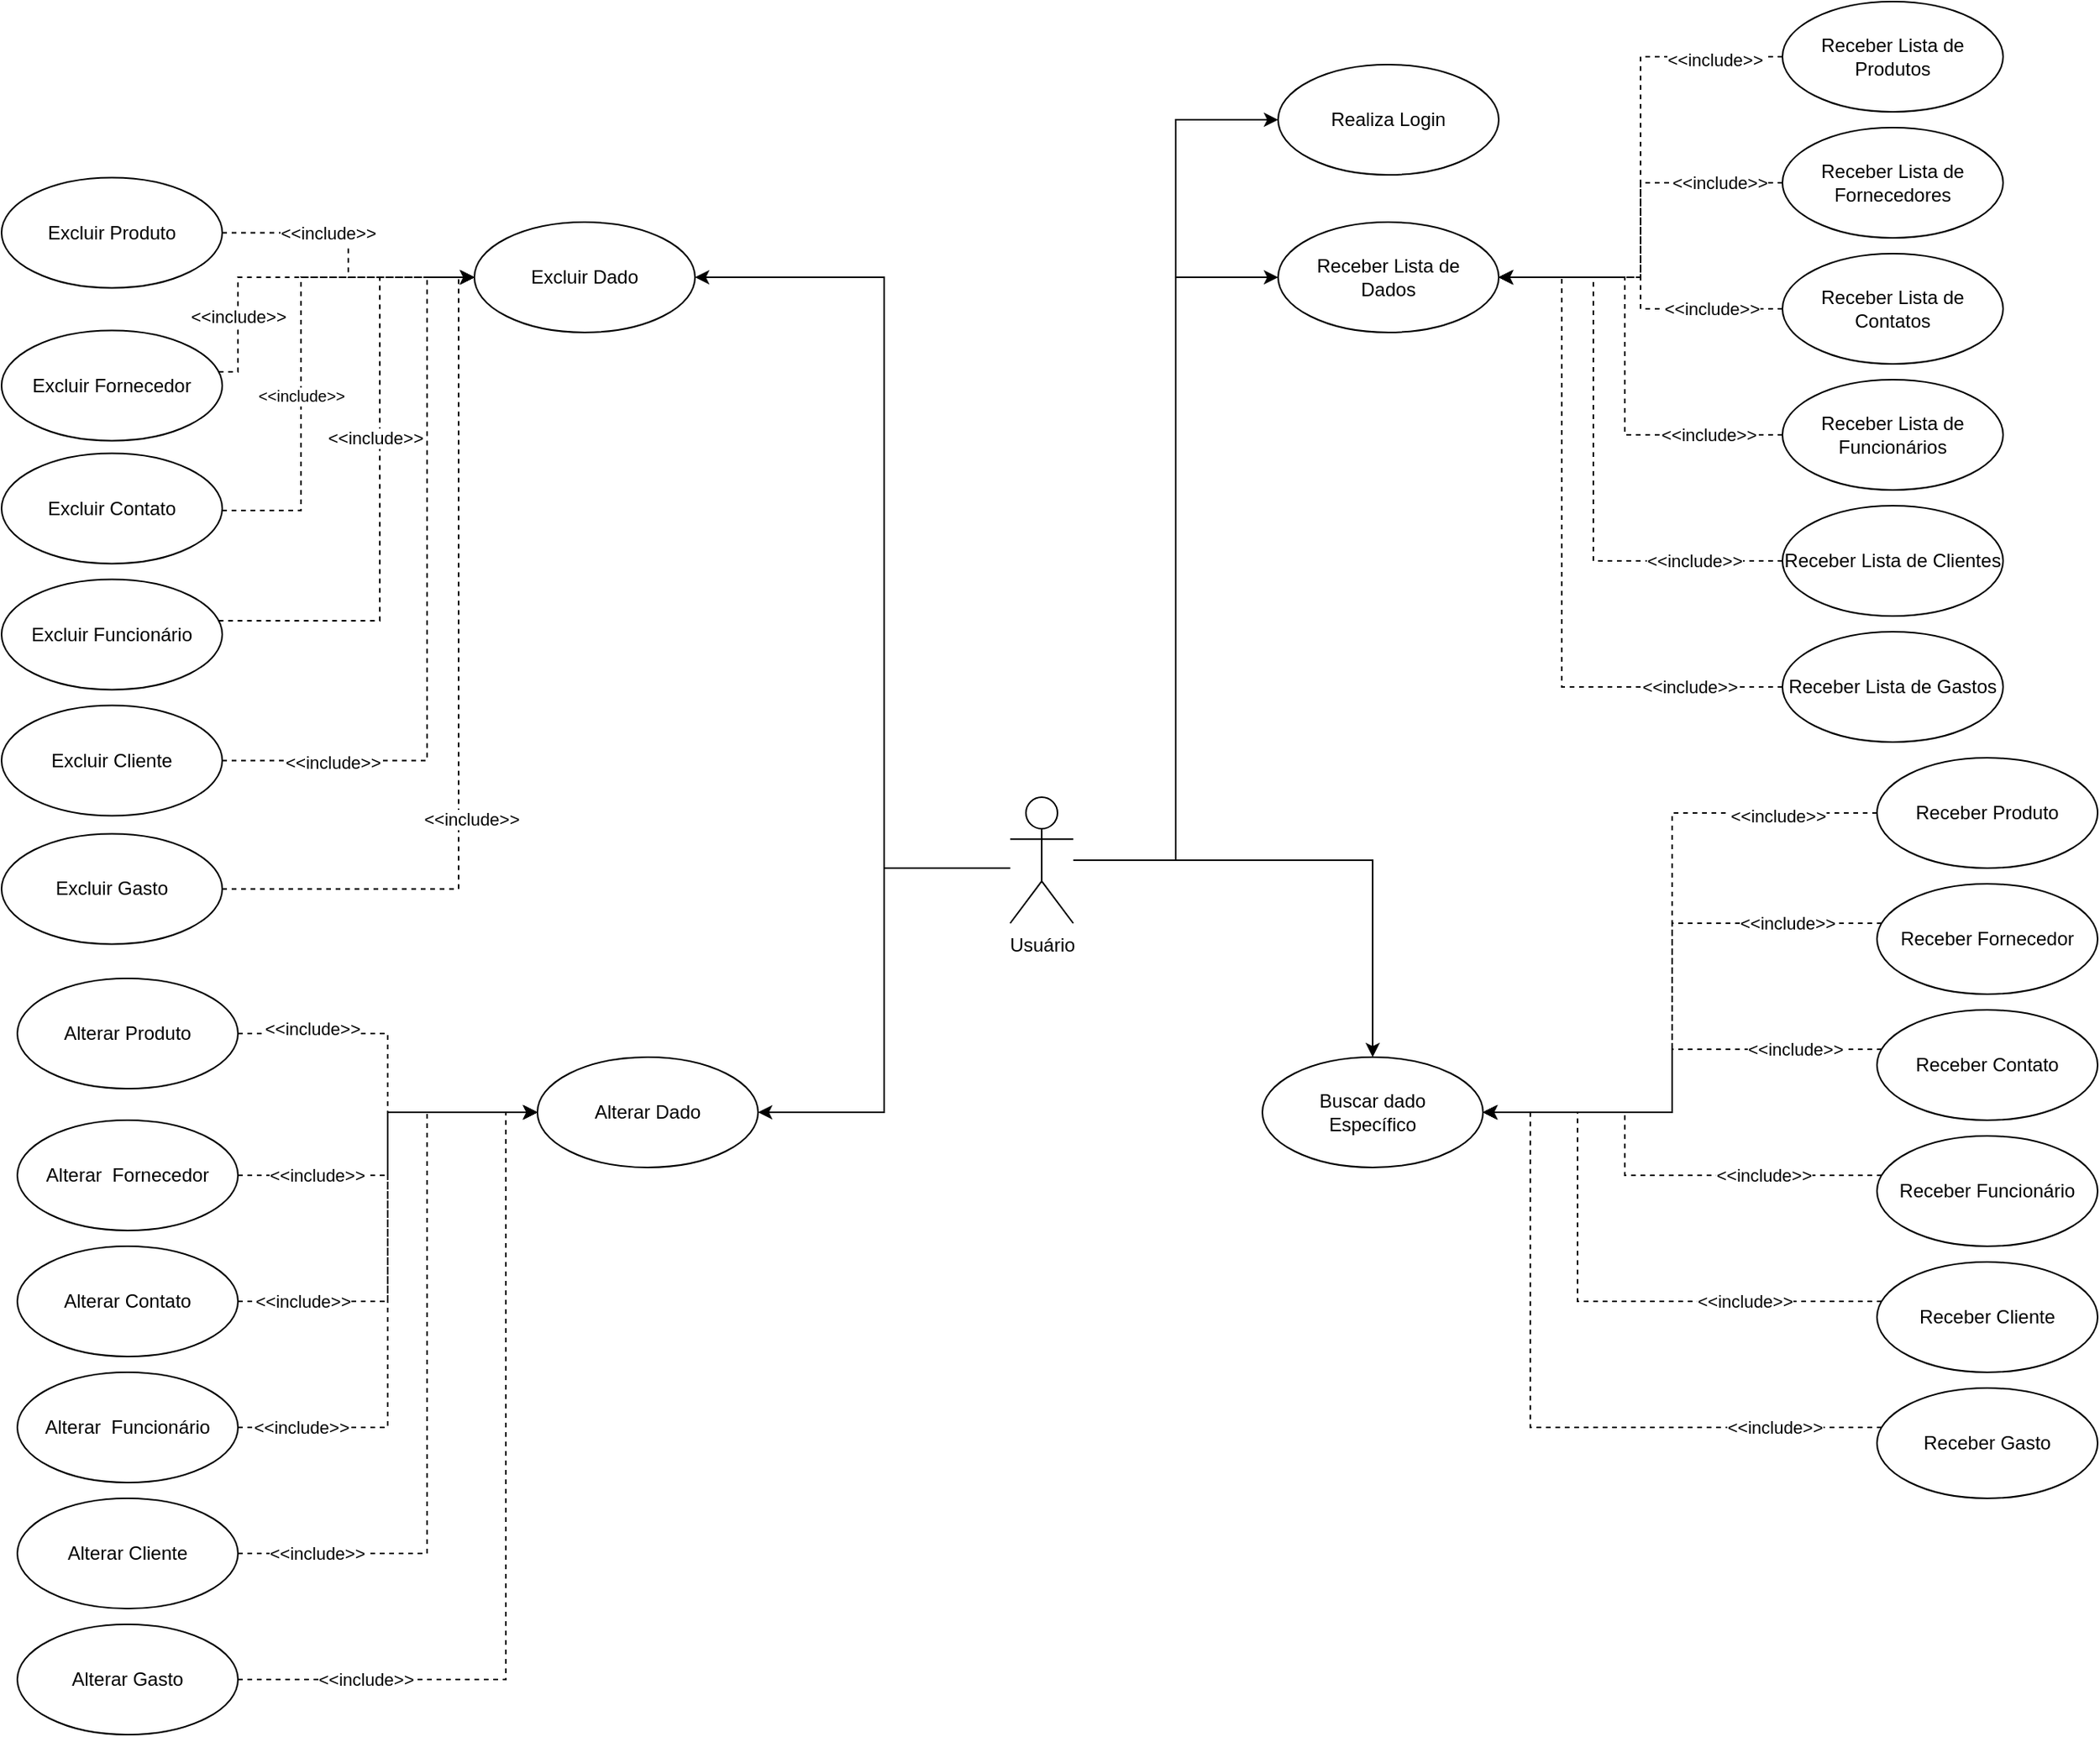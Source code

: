 <mxfile version="13.1.2" type="google"><diagram id="kxzcVy1PLUw6HsntJAQJ" name="Page-1"><mxGraphModel dx="3307" dy="1286" grid="1" gridSize="10" guides="1" tooltips="1" connect="1" arrows="1" fold="1" page="1" pageScale="1" pageWidth="827" pageHeight="1169" math="0" shadow="0"><root><mxCell id="0"/><mxCell id="1" parent="0"/><mxCell id="AAzj3lrhPGcDooDczWdN-31" style="edgeStyle=orthogonalEdgeStyle;rounded=0;orthogonalLoop=1;jettySize=auto;html=1;entryX=0;entryY=0.5;entryDx=0;entryDy=0;" edge="1" parent="1" source="AAzj3lrhPGcDooDczWdN-11" target="AAzj3lrhPGcDooDczWdN-20"><mxGeometry relative="1" as="geometry"/></mxCell><mxCell id="AAzj3lrhPGcDooDczWdN-33" style="edgeStyle=orthogonalEdgeStyle;rounded=0;orthogonalLoop=1;jettySize=auto;html=1;entryX=0;entryY=0.5;entryDx=0;entryDy=0;" edge="1" parent="1" source="AAzj3lrhPGcDooDczWdN-11" target="AAzj3lrhPGcDooDczWdN-27"><mxGeometry relative="1" as="geometry"/></mxCell><mxCell id="AAzj3lrhPGcDooDczWdN-35" style="edgeStyle=orthogonalEdgeStyle;rounded=0;orthogonalLoop=1;jettySize=auto;html=1;" edge="1" parent="1" source="AAzj3lrhPGcDooDczWdN-11" target="AAzj3lrhPGcDooDczWdN-28"><mxGeometry relative="1" as="geometry"><Array as="points"><mxPoint x="130" y="565"/><mxPoint x="130" y="565"/></Array></mxGeometry></mxCell><mxCell id="AAzj3lrhPGcDooDczWdN-37" style="edgeStyle=orthogonalEdgeStyle;rounded=0;orthogonalLoop=1;jettySize=auto;html=1;entryX=1;entryY=0.5;entryDx=0;entryDy=0;" edge="1" parent="1" source="AAzj3lrhPGcDooDczWdN-11" target="AAzj3lrhPGcDooDczWdN-30"><mxGeometry relative="1" as="geometry"><Array as="points"><mxPoint x="-100" y="570"/><mxPoint x="-100" y="725"/></Array></mxGeometry></mxCell><mxCell id="AAzj3lrhPGcDooDczWdN-133" style="edgeStyle=orthogonalEdgeStyle;rounded=0;orthogonalLoop=1;jettySize=auto;html=1;entryX=1;entryY=0.5;entryDx=0;entryDy=0;" edge="1" parent="1" source="AAzj3lrhPGcDooDczWdN-11" target="AAzj3lrhPGcDooDczWdN-29"><mxGeometry relative="1" as="geometry"><Array as="points"><mxPoint x="-100" y="570"/><mxPoint x="-100" y="195"/></Array></mxGeometry></mxCell><mxCell id="AAzj3lrhPGcDooDczWdN-11" value="Usuário" style="shape=umlActor;verticalLabelPosition=bottom;labelBackgroundColor=#ffffff;verticalAlign=top;html=1;" vertex="1" parent="1"><mxGeometry x="-20" y="525" width="40" height="80" as="geometry"/></mxCell><mxCell id="AAzj3lrhPGcDooDczWdN-20" value="Realiza Login" style="ellipse;whiteSpace=wrap;html=1;" vertex="1" parent="1"><mxGeometry x="150" y="60" width="140" height="70" as="geometry"/></mxCell><mxCell id="AAzj3lrhPGcDooDczWdN-27" value="Receber Lista de &lt;br&gt;Dados" style="ellipse;whiteSpace=wrap;html=1;" vertex="1" parent="1"><mxGeometry x="150" y="160" width="140" height="70" as="geometry"/></mxCell><mxCell id="AAzj3lrhPGcDooDczWdN-28" value="Buscar dado&lt;br&gt;Específico" style="ellipse;whiteSpace=wrap;html=1;" vertex="1" parent="1"><mxGeometry x="140" y="690" width="140" height="70" as="geometry"/></mxCell><mxCell id="AAzj3lrhPGcDooDczWdN-29" value="Excluir Dado" style="ellipse;whiteSpace=wrap;html=1;" vertex="1" parent="1"><mxGeometry x="-360" y="160" width="140" height="70" as="geometry"/></mxCell><mxCell id="AAzj3lrhPGcDooDczWdN-30" value="Alterar Dado" style="ellipse;whiteSpace=wrap;html=1;" vertex="1" parent="1"><mxGeometry x="-320" y="690" width="140" height="70" as="geometry"/></mxCell><mxCell id="AAzj3lrhPGcDooDczWdN-48" style="edgeStyle=orthogonalEdgeStyle;rounded=0;orthogonalLoop=1;jettySize=auto;html=1;entryX=1;entryY=0.5;entryDx=0;entryDy=0;dashed=1;" edge="1" parent="1" source="AAzj3lrhPGcDooDczWdN-38" target="AAzj3lrhPGcDooDczWdN-27"><mxGeometry relative="1" as="geometry"/></mxCell><mxCell id="AAzj3lrhPGcDooDczWdN-38" value="Receber Lista de Produtos" style="ellipse;whiteSpace=wrap;html=1;" vertex="1" parent="1"><mxGeometry x="470" y="20" width="140" height="70" as="geometry"/></mxCell><mxCell id="AAzj3lrhPGcDooDczWdN-42" style="edgeStyle=orthogonalEdgeStyle;rounded=0;orthogonalLoop=1;jettySize=auto;html=1;dashed=1;entryX=1;entryY=0.5;entryDx=0;entryDy=0;" edge="1" parent="1" source="AAzj3lrhPGcDooDczWdN-44" target="AAzj3lrhPGcDooDczWdN-27"><mxGeometry relative="1" as="geometry"><mxPoint x="300" y="190" as="targetPoint"/></mxGeometry></mxCell><mxCell id="AAzj3lrhPGcDooDczWdN-43" value="&amp;lt;&amp;lt;include&amp;gt;&amp;gt;" style="edgeLabel;html=1;align=center;verticalAlign=middle;resizable=0;points=[];" vertex="1" connectable="0" parent="AAzj3lrhPGcDooDczWdN-42"><mxGeometry x="-0.533" y="-2" relative="1" as="geometry"><mxPoint x="15.83" y="2" as="offset"/></mxGeometry></mxCell><mxCell id="AAzj3lrhPGcDooDczWdN-44" value="Receber Lista de Fornecedores" style="ellipse;whiteSpace=wrap;html=1;" vertex="1" parent="1"><mxGeometry x="470" y="100" width="140" height="70" as="geometry"/></mxCell><mxCell id="AAzj3lrhPGcDooDczWdN-45" style="edgeStyle=orthogonalEdgeStyle;rounded=0;orthogonalLoop=1;jettySize=auto;html=1;entryX=1;entryY=0.5;entryDx=0;entryDy=0;dashed=1;" edge="1" parent="1" source="AAzj3lrhPGcDooDczWdN-47" target="AAzj3lrhPGcDooDczWdN-27"><mxGeometry relative="1" as="geometry"><mxPoint x="490" y="185" as="targetPoint"/></mxGeometry></mxCell><mxCell id="AAzj3lrhPGcDooDczWdN-46" value="&amp;lt;&amp;lt;include&amp;gt;&amp;gt;" style="edgeLabel;html=1;align=center;verticalAlign=middle;resizable=0;points=[];" vertex="1" connectable="0" parent="AAzj3lrhPGcDooDczWdN-45"><mxGeometry x="-0.533" y="-2" relative="1" as="geometry"><mxPoint x="1" y="2" as="offset"/></mxGeometry></mxCell><mxCell id="AAzj3lrhPGcDooDczWdN-47" value="Receber Lista de Contatos" style="ellipse;whiteSpace=wrap;html=1;" vertex="1" parent="1"><mxGeometry x="470" y="180" width="140" height="70" as="geometry"/></mxCell><mxCell id="AAzj3lrhPGcDooDczWdN-49" value="&amp;lt;&amp;lt;include&amp;gt;&amp;gt;" style="edgeLabel;html=1;align=center;verticalAlign=middle;resizable=0;points=[];" vertex="1" connectable="0" parent="1"><mxGeometry x="520" y="70" as="geometry"><mxPoint x="-93" y="-13" as="offset"/></mxGeometry></mxCell><mxCell id="AAzj3lrhPGcDooDczWdN-51" style="edgeStyle=orthogonalEdgeStyle;rounded=0;orthogonalLoop=1;jettySize=auto;html=1;entryX=1;entryY=0.5;entryDx=0;entryDy=0;dashed=1;" edge="1" parent="1" source="AAzj3lrhPGcDooDczWdN-53" target="AAzj3lrhPGcDooDczWdN-27"><mxGeometry relative="1" as="geometry"><mxPoint x="300" y="205" as="targetPoint"/><Array as="points"><mxPoint x="370" y="295"/><mxPoint x="370" y="195"/></Array></mxGeometry></mxCell><mxCell id="AAzj3lrhPGcDooDczWdN-52" value="&amp;lt;&amp;lt;include&amp;gt;&amp;gt;" style="edgeLabel;html=1;align=center;verticalAlign=middle;resizable=0;points=[];" vertex="1" connectable="0" parent="AAzj3lrhPGcDooDczWdN-51"><mxGeometry x="-0.533" y="-2" relative="1" as="geometry"><mxPoint x="18" y="2" as="offset"/></mxGeometry></mxCell><mxCell id="AAzj3lrhPGcDooDczWdN-53" value="Receber Lista de Funcionários" style="ellipse;whiteSpace=wrap;html=1;" vertex="1" parent="1"><mxGeometry x="470" y="260" width="140" height="70" as="geometry"/></mxCell><mxCell id="AAzj3lrhPGcDooDczWdN-54" style="edgeStyle=orthogonalEdgeStyle;rounded=0;orthogonalLoop=1;jettySize=auto;html=1;entryX=1;entryY=0.5;entryDx=0;entryDy=0;dashed=1;" edge="1" parent="1" source="AAzj3lrhPGcDooDczWdN-56" target="AAzj3lrhPGcDooDczWdN-27"><mxGeometry relative="1" as="geometry"><mxPoint x="310" y="215" as="targetPoint"/><Array as="points"><mxPoint x="350" y="375"/><mxPoint x="350" y="195"/></Array></mxGeometry></mxCell><mxCell id="AAzj3lrhPGcDooDczWdN-55" value="&amp;lt;&amp;lt;include&amp;gt;&amp;gt;" style="edgeLabel;html=1;align=center;verticalAlign=middle;resizable=0;points=[];" vertex="1" connectable="0" parent="AAzj3lrhPGcDooDczWdN-54"><mxGeometry x="-0.533" y="-2" relative="1" as="geometry"><mxPoint x="28.17" y="2" as="offset"/></mxGeometry></mxCell><mxCell id="AAzj3lrhPGcDooDczWdN-56" value="Receber Lista de Clientes" style="ellipse;whiteSpace=wrap;html=1;" vertex="1" parent="1"><mxGeometry x="470" y="340" width="140" height="70" as="geometry"/></mxCell><mxCell id="AAzj3lrhPGcDooDczWdN-57" style="edgeStyle=orthogonalEdgeStyle;rounded=0;orthogonalLoop=1;jettySize=auto;html=1;entryX=1;entryY=0.5;entryDx=0;entryDy=0;dashed=1;" edge="1" parent="1" source="AAzj3lrhPGcDooDczWdN-59" target="AAzj3lrhPGcDooDczWdN-27"><mxGeometry relative="1" as="geometry"><mxPoint x="280" y="435" as="targetPoint"/><Array as="points"><mxPoint x="330" y="455"/><mxPoint x="330" y="195"/></Array></mxGeometry></mxCell><mxCell id="AAzj3lrhPGcDooDczWdN-58" value="&amp;lt;&amp;lt;include&amp;gt;&amp;gt;" style="edgeLabel;html=1;align=center;verticalAlign=middle;resizable=0;points=[];" vertex="1" connectable="0" parent="AAzj3lrhPGcDooDczWdN-57"><mxGeometry x="-0.533" y="-2" relative="1" as="geometry"><mxPoint x="43" y="2" as="offset"/></mxGeometry></mxCell><mxCell id="AAzj3lrhPGcDooDczWdN-59" value="Receber Lista de Gastos" style="ellipse;whiteSpace=wrap;html=1;" vertex="1" parent="1"><mxGeometry x="470" y="420" width="140" height="70" as="geometry"/></mxCell><mxCell id="AAzj3lrhPGcDooDczWdN-60" style="edgeStyle=orthogonalEdgeStyle;rounded=0;orthogonalLoop=1;jettySize=auto;html=1;entryX=1;entryY=0.5;entryDx=0;entryDy=0;dashed=1;" edge="1" parent="1" source="AAzj3lrhPGcDooDczWdN-61" target="AAzj3lrhPGcDooDczWdN-28"><mxGeometry relative="1" as="geometry"><mxPoint x="320.0" y="665.0" as="targetPoint"/><Array as="points"><mxPoint x="400" y="535"/><mxPoint x="400" y="725"/></Array></mxGeometry></mxCell><mxCell id="AAzj3lrhPGcDooDczWdN-61" value="Receber Produto" style="ellipse;whiteSpace=wrap;html=1;" vertex="1" parent="1"><mxGeometry x="530" y="500" width="140" height="70" as="geometry"/></mxCell><mxCell id="AAzj3lrhPGcDooDczWdN-62" style="edgeStyle=orthogonalEdgeStyle;rounded=0;orthogonalLoop=1;jettySize=auto;html=1;dashed=1;entryX=1;entryY=0.5;entryDx=0;entryDy=0;" edge="1" parent="1" source="AAzj3lrhPGcDooDczWdN-64" target="AAzj3lrhPGcDooDczWdN-28"><mxGeometry relative="1" as="geometry"><mxPoint x="320.0" y="665.0" as="targetPoint"/><Array as="points"><mxPoint x="400" y="605"/><mxPoint x="400" y="725"/></Array></mxGeometry></mxCell><mxCell id="AAzj3lrhPGcDooDczWdN-63" value="&amp;lt;&amp;lt;include&amp;gt;&amp;gt;" style="edgeLabel;html=1;align=center;verticalAlign=middle;resizable=0;points=[];" vertex="1" connectable="0" parent="AAzj3lrhPGcDooDczWdN-62"><mxGeometry x="-0.533" y="-2" relative="1" as="geometry"><mxPoint x="26.67" y="2" as="offset"/></mxGeometry></mxCell><mxCell id="AAzj3lrhPGcDooDczWdN-64" value="Receber Fornecedor" style="ellipse;whiteSpace=wrap;html=1;" vertex="1" parent="1"><mxGeometry x="530" y="580" width="140" height="70" as="geometry"/></mxCell><mxCell id="AAzj3lrhPGcDooDczWdN-65" style="edgeStyle=orthogonalEdgeStyle;rounded=0;orthogonalLoop=1;jettySize=auto;html=1;entryX=1;entryY=0.5;entryDx=0;entryDy=0;dashed=1;" edge="1" parent="1" source="AAzj3lrhPGcDooDczWdN-67" target="AAzj3lrhPGcDooDczWdN-28"><mxGeometry relative="1" as="geometry"><mxPoint x="320.0" y="665.0" as="targetPoint"/><Array as="points"><mxPoint x="400" y="685"/><mxPoint x="400" y="725"/></Array></mxGeometry></mxCell><mxCell id="AAzj3lrhPGcDooDczWdN-66" value="&amp;lt;&amp;lt;include&amp;gt;&amp;gt;" style="edgeLabel;html=1;align=center;verticalAlign=middle;resizable=0;points=[];" vertex="1" connectable="0" parent="AAzj3lrhPGcDooDczWdN-65"><mxGeometry x="-0.533" y="-2" relative="1" as="geometry"><mxPoint x="13.33" y="2" as="offset"/></mxGeometry></mxCell><mxCell id="AAzj3lrhPGcDooDczWdN-67" value="Receber Contato" style="ellipse;whiteSpace=wrap;html=1;" vertex="1" parent="1"><mxGeometry x="530" y="660" width="140" height="70" as="geometry"/></mxCell><mxCell id="AAzj3lrhPGcDooDczWdN-68" value="&amp;lt;&amp;lt;include&amp;gt;&amp;gt;" style="edgeLabel;html=1;align=center;verticalAlign=middle;resizable=0;points=[];" vertex="1" connectable="0" parent="1"><mxGeometry x="560" y="550" as="geometry"><mxPoint x="-93" y="-13" as="offset"/></mxGeometry></mxCell><mxCell id="AAzj3lrhPGcDooDczWdN-69" style="edgeStyle=orthogonalEdgeStyle;rounded=0;orthogonalLoop=1;jettySize=auto;html=1;entryX=1;entryY=0.5;entryDx=0;entryDy=0;dashed=1;" edge="1" parent="1" source="AAzj3lrhPGcDooDczWdN-71" target="AAzj3lrhPGcDooDczWdN-28"><mxGeometry relative="1" as="geometry"><mxPoint x="320.0" y="665.0" as="targetPoint"/><Array as="points"><mxPoint x="370" y="765"/><mxPoint x="370" y="725"/></Array></mxGeometry></mxCell><mxCell id="AAzj3lrhPGcDooDczWdN-70" value="&amp;lt;&amp;lt;include&amp;gt;&amp;gt;" style="edgeLabel;html=1;align=center;verticalAlign=middle;resizable=0;points=[];" vertex="1" connectable="0" parent="AAzj3lrhPGcDooDczWdN-69"><mxGeometry x="-0.533" y="-2" relative="1" as="geometry"><mxPoint x="-6.47" y="2" as="offset"/></mxGeometry></mxCell><mxCell id="AAzj3lrhPGcDooDczWdN-71" value="Receber Funcionário" style="ellipse;whiteSpace=wrap;html=1;" vertex="1" parent="1"><mxGeometry x="530" y="740" width="140" height="70" as="geometry"/></mxCell><mxCell id="AAzj3lrhPGcDooDczWdN-72" style="edgeStyle=orthogonalEdgeStyle;rounded=0;orthogonalLoop=1;jettySize=auto;html=1;entryX=1;entryY=0.5;entryDx=0;entryDy=0;dashed=1;" edge="1" parent="1" source="AAzj3lrhPGcDooDczWdN-74" target="AAzj3lrhPGcDooDczWdN-28"><mxGeometry relative="1" as="geometry"><mxPoint x="320.0" y="665.0" as="targetPoint"/><Array as="points"><mxPoint x="340" y="845"/><mxPoint x="340" y="725"/></Array></mxGeometry></mxCell><mxCell id="AAzj3lrhPGcDooDczWdN-73" value="&amp;lt;&amp;lt;include&amp;gt;&amp;gt;" style="edgeLabel;html=1;align=center;verticalAlign=middle;resizable=0;points=[];" vertex="1" connectable="0" parent="AAzj3lrhPGcDooDczWdN-72"><mxGeometry x="-0.533" y="-2" relative="1" as="geometry"><mxPoint y="2.0" as="offset"/></mxGeometry></mxCell><mxCell id="AAzj3lrhPGcDooDczWdN-74" value="Receber Cliente" style="ellipse;whiteSpace=wrap;html=1;" vertex="1" parent="1"><mxGeometry x="530" y="820" width="140" height="70" as="geometry"/></mxCell><mxCell id="AAzj3lrhPGcDooDczWdN-75" style="edgeStyle=orthogonalEdgeStyle;rounded=0;orthogonalLoop=1;jettySize=auto;html=1;dashed=1;entryX=1;entryY=0.5;entryDx=0;entryDy=0;" edge="1" parent="1" source="AAzj3lrhPGcDooDczWdN-77" target="AAzj3lrhPGcDooDczWdN-28"><mxGeometry relative="1" as="geometry"><mxPoint x="330" y="690" as="targetPoint"/><Array as="points"><mxPoint x="310" y="925"/><mxPoint x="310" y="725"/></Array></mxGeometry></mxCell><mxCell id="AAzj3lrhPGcDooDczWdN-76" value="&amp;lt;&amp;lt;include&amp;gt;&amp;gt;" style="edgeLabel;html=1;align=center;verticalAlign=middle;resizable=0;points=[];" vertex="1" connectable="0" parent="AAzj3lrhPGcDooDczWdN-75"><mxGeometry x="-0.533" y="-2" relative="1" as="geometry"><mxPoint x="37.65" y="2" as="offset"/></mxGeometry></mxCell><mxCell id="AAzj3lrhPGcDooDczWdN-77" value="Receber Gasto" style="ellipse;whiteSpace=wrap;html=1;" vertex="1" parent="1"><mxGeometry x="530" y="900" width="140" height="70" as="geometry"/></mxCell><mxCell id="AAzj3lrhPGcDooDczWdN-79" style="edgeStyle=orthogonalEdgeStyle;rounded=0;orthogonalLoop=1;jettySize=auto;html=1;entryX=0;entryY=0.5;entryDx=0;entryDy=0;dashed=1;" edge="1" parent="1" source="AAzj3lrhPGcDooDczWdN-80" target="AAzj3lrhPGcDooDczWdN-29"><mxGeometry relative="1" as="geometry"><mxPoint x="-1100" y="195" as="targetPoint"/></mxGeometry></mxCell><mxCell id="AAzj3lrhPGcDooDczWdN-80" value="Excluir Produto" style="ellipse;whiteSpace=wrap;html=1;" vertex="1" parent="1"><mxGeometry x="-660" y="131.75" width="140" height="70" as="geometry"/></mxCell><mxCell id="AAzj3lrhPGcDooDczWdN-81" style="edgeStyle=orthogonalEdgeStyle;rounded=0;orthogonalLoop=1;jettySize=auto;html=1;dashed=1;entryX=0;entryY=0.5;entryDx=0;entryDy=0;" edge="1" parent="1" source="AAzj3lrhPGcDooDczWdN-83" target="AAzj3lrhPGcDooDczWdN-29"><mxGeometry relative="1" as="geometry"><mxPoint x="-1100" y="195" as="targetPoint"/><Array as="points"><mxPoint x="-510" y="255"/><mxPoint x="-510" y="195"/></Array></mxGeometry></mxCell><mxCell id="AAzj3lrhPGcDooDczWdN-82" value="&amp;lt;&amp;lt;include&amp;gt;&amp;gt;" style="edgeLabel;html=1;align=center;verticalAlign=middle;resizable=0;points=[];" vertex="1" connectable="0" parent="AAzj3lrhPGcDooDczWdN-81"><mxGeometry x="-0.533" y="-2" relative="1" as="geometry"><mxPoint x="-2.0" y="4.44" as="offset"/></mxGeometry></mxCell><mxCell id="AAzj3lrhPGcDooDczWdN-83" value="Excluir&amp;nbsp;Fornecedor" style="ellipse;whiteSpace=wrap;html=1;" vertex="1" parent="1"><mxGeometry x="-660" y="228.75" width="140" height="70" as="geometry"/></mxCell><mxCell id="AAzj3lrhPGcDooDczWdN-84" style="edgeStyle=orthogonalEdgeStyle;rounded=0;orthogonalLoop=1;jettySize=auto;html=1;entryX=0;entryY=0.5;entryDx=0;entryDy=0;dashed=1;" edge="1" parent="1" source="AAzj3lrhPGcDooDczWdN-86" target="AAzj3lrhPGcDooDczWdN-29"><mxGeometry relative="1" as="geometry"><mxPoint x="-1100" y="195" as="targetPoint"/><Array as="points"><mxPoint x="-470" y="343"/><mxPoint x="-470" y="195"/></Array></mxGeometry></mxCell><mxCell id="AAzj3lrhPGcDooDczWdN-86" value="Excluir&amp;nbsp;Contato" style="ellipse;whiteSpace=wrap;html=1;" vertex="1" parent="1"><mxGeometry x="-660" y="306.75" width="140" height="70" as="geometry"/></mxCell><mxCell id="AAzj3lrhPGcDooDczWdN-87" value="&amp;lt;&amp;lt;include&amp;gt;&amp;gt;" style="edgeLabel;html=1;align=center;verticalAlign=middle;resizable=0;points=[];" vertex="1" connectable="0" parent="1"><mxGeometry x="-250" y="230" as="geometry"><mxPoint x="-203" y="-63" as="offset"/></mxGeometry></mxCell><mxCell id="AAzj3lrhPGcDooDczWdN-88" style="edgeStyle=orthogonalEdgeStyle;rounded=0;orthogonalLoop=1;jettySize=auto;html=1;entryX=0;entryY=0.5;entryDx=0;entryDy=0;dashed=1;" edge="1" parent="1" source="AAzj3lrhPGcDooDczWdN-90" target="AAzj3lrhPGcDooDczWdN-29"><mxGeometry relative="1" as="geometry"><mxPoint x="-1100" y="195" as="targetPoint"/><Array as="points"><mxPoint x="-420" y="413"/><mxPoint x="-420" y="195"/></Array></mxGeometry></mxCell><mxCell id="AAzj3lrhPGcDooDczWdN-89" value="&amp;lt;&amp;lt;include&amp;gt;&amp;gt;" style="edgeLabel;html=1;align=center;verticalAlign=middle;resizable=0;points=[];fontSize=10;" vertex="1" connectable="0" parent="AAzj3lrhPGcDooDczWdN-88"><mxGeometry x="-0.533" y="-2" relative="1" as="geometry"><mxPoint x="-36.94" y="-145" as="offset"/></mxGeometry></mxCell><mxCell id="AAzj3lrhPGcDooDczWdN-134" value="&lt;span style=&quot;color: rgba(0 , 0 , 0 , 0) ; font-family: monospace ; font-size: 0px ; background-color: rgb(248 , 249 , 250)&quot;&gt;%3CmxGraphModel%3E%3Croot%3E%3CmxCell%20id%3D%220%22%2F%3E%3CmxCell%20id%3D%221%22%20parent%3D%220%22%2F%3E%3CmxCell%20id%3D%222%22%20value%3D%22%26amp%3Blt%3B%26amp%3Blt%3Binclude%26amp%3Bgt%3B%26amp%3Bgt%3B%22%20style%3D%22edgeLabel%3Bhtml%3D1%3Balign%3Dcenter%3BverticalAlign%3Dmiddle%3Bresizable%3D0%3Bpoints%3D%5B%5D%3B%22%20vertex%3D%221%22%20connectable%3D%220%22%20parent%3D%221%22%3E%3CmxGeometry%20x%3D%22-329.998%22%20y%3D%22388%22%20as%3D%22geometry%22%3E%3CmxPoint%20x%3D%2295.24%22%20y%3D%2243%22%20as%3D%22offset%22%2F%3E%3C%2FmxGeometry%3E%3C%2FmxCell%3E%3C%2Froot%3E%3C%2FmxGraphModel&amp;lt;&amp;lt;&lt;/span&gt;" style="edgeLabel;html=1;align=center;verticalAlign=middle;resizable=0;points=[];fontSize=10;" vertex="1" connectable="0" parent="AAzj3lrhPGcDooDczWdN-88"><mxGeometry x="-0.558" y="2" relative="1" as="geometry"><mxPoint as="offset"/></mxGeometry></mxCell><mxCell id="AAzj3lrhPGcDooDczWdN-135" value="&lt;span style=&quot;color: rgba(0 , 0 , 0 , 0) ; font-family: monospace ; font-size: 0px ; background-color: rgb(248 , 249 , 250)&quot;&gt;%3CmxGraphModel%3E%3Croot%3E%3CmxCell%20id%3D%220%22%2F%3E%3CmxCell%20id%3D%221%22%20parent%3D%220%22%2F%3E%3CmxCell%20id%3D%222%22%20value%3D%22%26amp%3Blt%3B%26amp%3Blt%3Binclude%26amp%3Bgt%3B%26amp%3Bgt%3B%22%20style%3D%22edgeLabel%3Bhtml%3D1%3Balign%3Dcenter%3BverticalAlign%3Dmiddle%3Bresizable%3D0%3Bpoints%3D%5B%5D%3B%22%20vertex%3D%221%22%20connectable%3D%220%22%20parent%3D%221%22%3E%3CmxGeometry%20x%3D%22-329.998%22%20y%3D%22388%22%20as%3D%22geometry%22%3E%3CmxPoint%20x%3D%2295.24%22%20y%3D%2243%22%20as%3D%22offset%22%2F%3E%3C%2FmxGeometry%3E%3C%2FmxCell%3E%3C%2Froot%3E%3C%2FmxGraphModel%3&lt;/span&gt;" style="edgeLabel;html=1;align=center;verticalAlign=middle;resizable=0;points=[];fontSize=10;" vertex="1" connectable="0" parent="AAzj3lrhPGcDooDczWdN-88"><mxGeometry x="-0.558" y="2" relative="1" as="geometry"><mxPoint as="offset"/></mxGeometry></mxCell><mxCell id="AAzj3lrhPGcDooDczWdN-90" value="Excluir&amp;nbsp;Funcionário" style="ellipse;whiteSpace=wrap;html=1;" vertex="1" parent="1"><mxGeometry x="-660" y="386.75" width="140" height="70" as="geometry"/></mxCell><mxCell id="AAzj3lrhPGcDooDczWdN-91" style="edgeStyle=orthogonalEdgeStyle;rounded=0;orthogonalLoop=1;jettySize=auto;html=1;entryX=0;entryY=0.5;entryDx=0;entryDy=0;dashed=1;exitX=1;exitY=0.5;exitDx=0;exitDy=0;" edge="1" parent="1" source="AAzj3lrhPGcDooDczWdN-93" target="AAzj3lrhPGcDooDczWdN-29"><mxGeometry relative="1" as="geometry"><mxPoint x="-1100" y="195" as="targetPoint"/><Array as="points"><mxPoint x="-390" y="502"/><mxPoint x="-390" y="195"/></Array></mxGeometry></mxCell><mxCell id="AAzj3lrhPGcDooDczWdN-92" value="&amp;lt;&amp;lt;include&amp;gt;&amp;gt;" style="edgeLabel;html=1;align=center;verticalAlign=middle;resizable=0;points=[];" vertex="1" connectable="0" parent="AAzj3lrhPGcDooDczWdN-91"><mxGeometry x="-0.533" y="-2" relative="1" as="geometry"><mxPoint x="-12" y="-207" as="offset"/></mxGeometry></mxCell><mxCell id="AAzj3lrhPGcDooDczWdN-93" value="Excluir&amp;nbsp;Cliente" style="ellipse;whiteSpace=wrap;html=1;" vertex="1" parent="1"><mxGeometry x="-660" y="466.75" width="140" height="70" as="geometry"/></mxCell><mxCell id="AAzj3lrhPGcDooDczWdN-94" style="edgeStyle=orthogonalEdgeStyle;rounded=0;orthogonalLoop=1;jettySize=auto;html=1;dashed=1;entryX=0;entryY=0.5;entryDx=0;entryDy=0;exitX=1;exitY=0.5;exitDx=0;exitDy=0;" edge="1" parent="1" source="AAzj3lrhPGcDooDczWdN-96" target="AAzj3lrhPGcDooDczWdN-29"><mxGeometry relative="1" as="geometry"><mxPoint x="-1100" y="195" as="targetPoint"/><Array as="points"><mxPoint x="-370" y="583"/><mxPoint x="-370" y="195"/></Array></mxGeometry></mxCell><mxCell id="AAzj3lrhPGcDooDczWdN-95" value="&amp;lt;&amp;lt;include&amp;gt;&amp;gt;" style="edgeLabel;html=1;align=center;verticalAlign=middle;resizable=0;points=[];" vertex="1" connectable="0" parent="AAzj3lrhPGcDooDczWdN-94"><mxGeometry x="-0.533" y="-2" relative="1" as="geometry"><mxPoint x="29.83" y="-47" as="offset"/></mxGeometry></mxCell><mxCell id="AAzj3lrhPGcDooDczWdN-96" value="Excluir&amp;nbsp;Gasto" style="ellipse;whiteSpace=wrap;html=1;" vertex="1" parent="1"><mxGeometry x="-660" y="548.25" width="140" height="70" as="geometry"/></mxCell><mxCell id="AAzj3lrhPGcDooDczWdN-115" style="edgeStyle=orthogonalEdgeStyle;rounded=0;orthogonalLoop=1;jettySize=auto;html=1;entryX=0;entryY=0.5;entryDx=0;entryDy=0;dashed=1;" edge="1" parent="1" source="AAzj3lrhPGcDooDczWdN-116" target="AAzj3lrhPGcDooDczWdN-30"><mxGeometry relative="1" as="geometry"><mxPoint x="-740" y="705.0" as="targetPoint"/></mxGeometry></mxCell><mxCell id="AAzj3lrhPGcDooDczWdN-116" value="Alterar Produto" style="ellipse;whiteSpace=wrap;html=1;" vertex="1" parent="1"><mxGeometry x="-650" y="640" width="140" height="70" as="geometry"/></mxCell><mxCell id="AAzj3lrhPGcDooDczWdN-117" style="edgeStyle=orthogonalEdgeStyle;rounded=0;orthogonalLoop=1;jettySize=auto;html=1;dashed=1;entryX=0;entryY=0.5;entryDx=0;entryDy=0;" edge="1" parent="1" source="AAzj3lrhPGcDooDczWdN-119" target="AAzj3lrhPGcDooDczWdN-30"><mxGeometry relative="1" as="geometry"><mxPoint x="-740" y="705.0" as="targetPoint"/></mxGeometry></mxCell><mxCell id="AAzj3lrhPGcDooDczWdN-118" value="&amp;lt;&amp;lt;include&amp;gt;&amp;gt;" style="edgeLabel;html=1;align=center;verticalAlign=middle;resizable=0;points=[];" vertex="1" connectable="0" parent="AAzj3lrhPGcDooDczWdN-117"><mxGeometry x="-0.533" y="-2" relative="1" as="geometry"><mxPoint x="-4" y="-2" as="offset"/></mxGeometry></mxCell><mxCell id="AAzj3lrhPGcDooDczWdN-119" value="Alterar&amp;nbsp;&amp;nbsp;Fornecedor" style="ellipse;whiteSpace=wrap;html=1;" vertex="1" parent="1"><mxGeometry x="-650" y="730" width="140" height="70" as="geometry"/></mxCell><mxCell id="AAzj3lrhPGcDooDczWdN-120" style="edgeStyle=orthogonalEdgeStyle;rounded=0;orthogonalLoop=1;jettySize=auto;html=1;entryX=0;entryY=0.5;entryDx=0;entryDy=0;dashed=1;" edge="1" parent="1" source="AAzj3lrhPGcDooDczWdN-122" target="AAzj3lrhPGcDooDczWdN-30"><mxGeometry relative="1" as="geometry"><mxPoint x="-740" y="705.0" as="targetPoint"/></mxGeometry></mxCell><mxCell id="AAzj3lrhPGcDooDczWdN-121" value="&amp;lt;&amp;lt;include&amp;gt;&amp;gt;" style="edgeLabel;html=1;align=center;verticalAlign=middle;resizable=0;points=[];" vertex="1" connectable="0" parent="AAzj3lrhPGcDooDczWdN-120"><mxGeometry x="-0.533" y="-2" relative="1" as="geometry"><mxPoint x="-32" y="-2" as="offset"/></mxGeometry></mxCell><mxCell id="AAzj3lrhPGcDooDczWdN-122" value="Alterar&amp;nbsp;Contato" style="ellipse;whiteSpace=wrap;html=1;" vertex="1" parent="1"><mxGeometry x="-650" y="810" width="140" height="70" as="geometry"/></mxCell><mxCell id="AAzj3lrhPGcDooDczWdN-123" value="&amp;lt;&amp;lt;include&amp;gt;&amp;gt;" style="edgeLabel;html=1;align=center;verticalAlign=middle;resizable=0;points=[];" vertex="1" connectable="0" parent="1"><mxGeometry x="-250" y="730" as="geometry"><mxPoint x="-213" y="-58" as="offset"/></mxGeometry></mxCell><mxCell id="AAzj3lrhPGcDooDczWdN-124" style="edgeStyle=orthogonalEdgeStyle;rounded=0;orthogonalLoop=1;jettySize=auto;html=1;entryX=0;entryY=0.5;entryDx=0;entryDy=0;dashed=1;" edge="1" parent="1" source="AAzj3lrhPGcDooDczWdN-126" target="AAzj3lrhPGcDooDczWdN-30"><mxGeometry relative="1" as="geometry"><mxPoint x="-740" y="705.0" as="targetPoint"/><Array as="points"><mxPoint x="-415" y="925"/><mxPoint x="-415" y="725"/></Array></mxGeometry></mxCell><mxCell id="AAzj3lrhPGcDooDczWdN-125" value="&amp;lt;&amp;lt;include&amp;gt;&amp;gt;" style="edgeLabel;html=1;align=center;verticalAlign=middle;resizable=0;points=[];" vertex="1" connectable="0" parent="AAzj3lrhPGcDooDczWdN-124"><mxGeometry x="-0.533" y="-2" relative="1" as="geometry"><mxPoint x="-51" y="-2" as="offset"/></mxGeometry></mxCell><mxCell id="AAzj3lrhPGcDooDczWdN-126" value="Alterar&amp;nbsp;&amp;nbsp;Funcionário" style="ellipse;whiteSpace=wrap;html=1;" vertex="1" parent="1"><mxGeometry x="-650" y="890" width="140" height="70" as="geometry"/></mxCell><mxCell id="AAzj3lrhPGcDooDczWdN-127" style="edgeStyle=orthogonalEdgeStyle;rounded=0;orthogonalLoop=1;jettySize=auto;html=1;entryX=0;entryY=0.5;entryDx=0;entryDy=0;dashed=1;exitX=1;exitY=0.5;exitDx=0;exitDy=0;" edge="1" parent="1" source="AAzj3lrhPGcDooDczWdN-129" target="AAzj3lrhPGcDooDczWdN-30"><mxGeometry relative="1" as="geometry"><mxPoint x="-740" y="705.0" as="targetPoint"/><Array as="points"><mxPoint x="-390" y="1005"/><mxPoint x="-390" y="725"/></Array></mxGeometry></mxCell><mxCell id="AAzj3lrhPGcDooDczWdN-128" value="&amp;lt;&amp;lt;include&amp;gt;&amp;gt;" style="edgeLabel;html=1;align=center;verticalAlign=middle;resizable=0;points=[];" vertex="1" connectable="0" parent="AAzj3lrhPGcDooDczWdN-127"><mxGeometry x="-0.533" y="-2" relative="1" as="geometry"><mxPoint x="-60" y="-2" as="offset"/></mxGeometry></mxCell><mxCell id="AAzj3lrhPGcDooDczWdN-129" value="Alterar&amp;nbsp;Cliente" style="ellipse;whiteSpace=wrap;html=1;" vertex="1" parent="1"><mxGeometry x="-650" y="970" width="140" height="70" as="geometry"/></mxCell><mxCell id="AAzj3lrhPGcDooDczWdN-130" style="edgeStyle=orthogonalEdgeStyle;rounded=0;orthogonalLoop=1;jettySize=auto;html=1;dashed=1;entryX=0;entryY=0.5;entryDx=0;entryDy=0;exitX=1;exitY=0.5;exitDx=0;exitDy=0;" edge="1" parent="1" source="AAzj3lrhPGcDooDczWdN-132" target="AAzj3lrhPGcDooDczWdN-30"><mxGeometry relative="1" as="geometry"><mxPoint x="-740" y="705.0" as="targetPoint"/><Array as="points"><mxPoint x="-340" y="1085"/><mxPoint x="-340" y="725"/></Array></mxGeometry></mxCell><mxCell id="AAzj3lrhPGcDooDczWdN-131" value="&amp;lt;&amp;lt;include&amp;gt;&amp;gt;" style="edgeLabel;html=1;align=center;verticalAlign=middle;resizable=0;points=[];" vertex="1" connectable="0" parent="AAzj3lrhPGcDooDczWdN-130"><mxGeometry x="-0.533" y="-2" relative="1" as="geometry"><mxPoint x="-48" y="-2" as="offset"/></mxGeometry></mxCell><mxCell id="AAzj3lrhPGcDooDczWdN-132" value="Alterar&amp;nbsp;Gasto" style="ellipse;whiteSpace=wrap;html=1;" vertex="1" parent="1"><mxGeometry x="-650" y="1050" width="140" height="70" as="geometry"/></mxCell><mxCell id="AAzj3lrhPGcDooDczWdN-136" value="&amp;lt;&amp;lt;include&amp;gt;&amp;gt;" style="edgeLabel;html=1;align=center;verticalAlign=middle;resizable=0;points=[];" vertex="1" connectable="0" parent="1"><mxGeometry x="-480.003" y="550" as="geometry"><mxPoint x="29.83" y="-47" as="offset"/></mxGeometry></mxCell></root></mxGraphModel></diagram></mxfile>